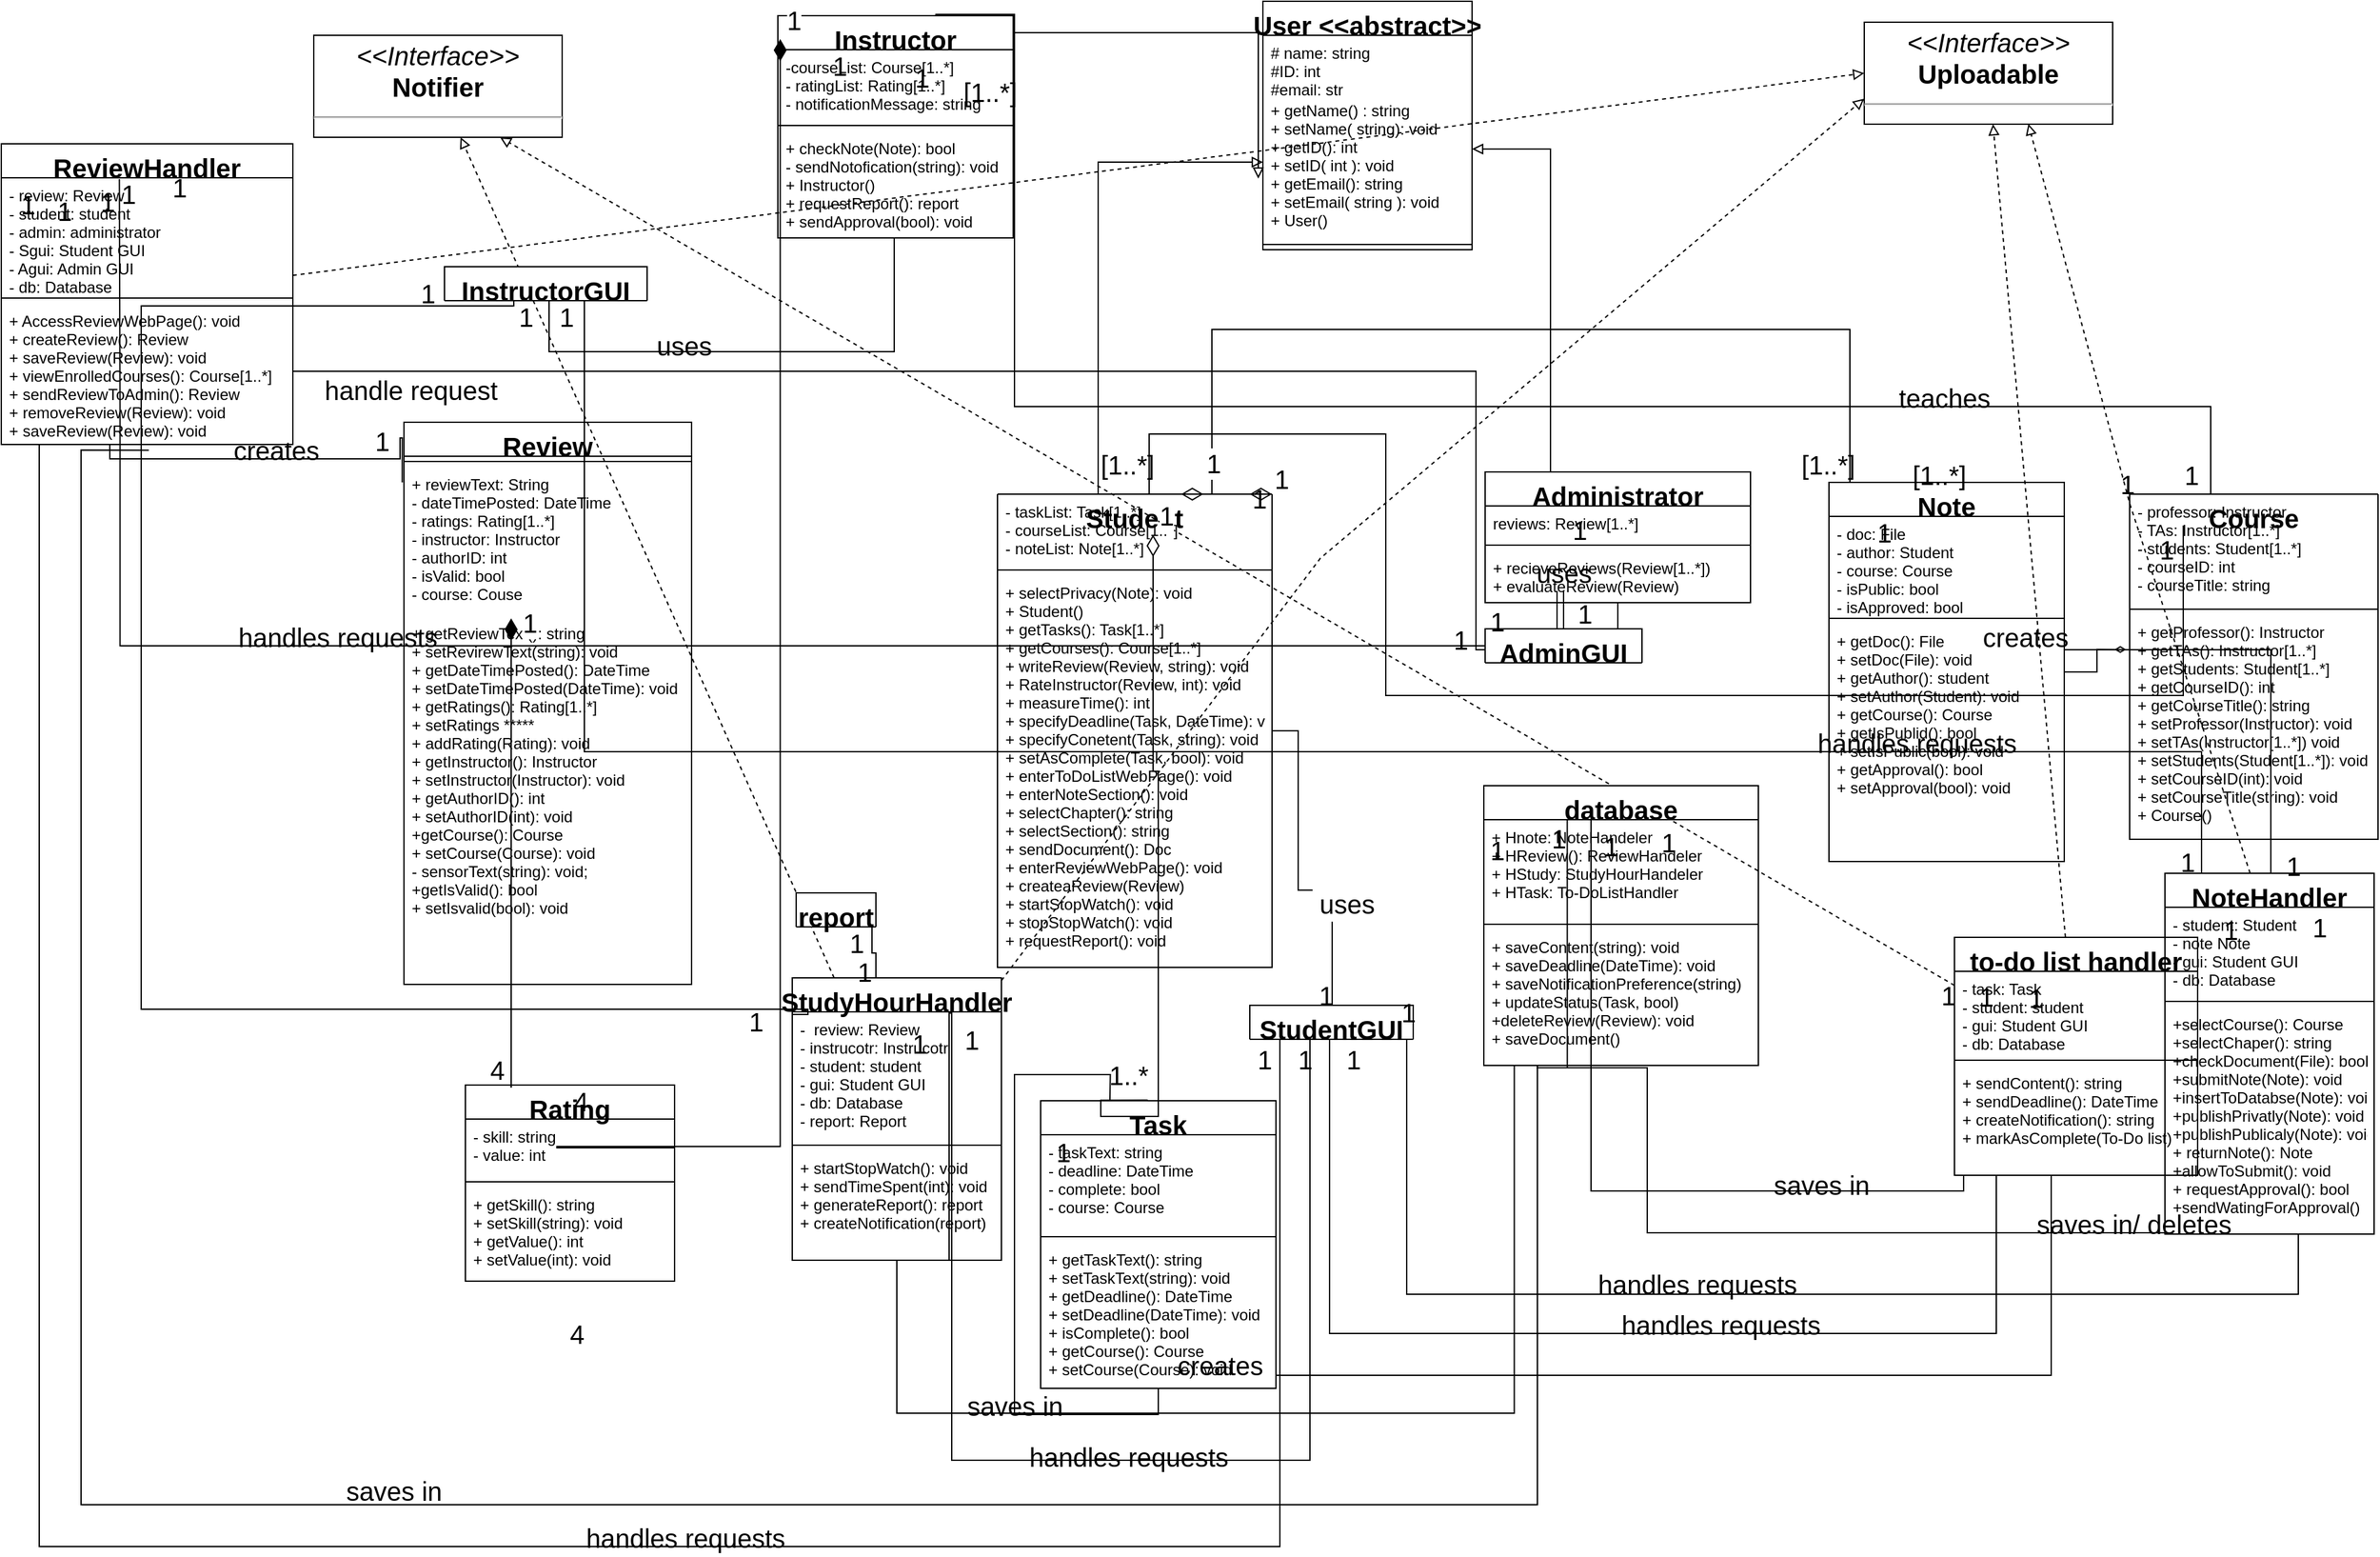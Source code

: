 <mxfile version="17.4.6" type="device"><diagram id="C_UaXW-KjNCJerCyCRqX" name="Page-1"><mxGraphModel dx="1393" dy="1000" grid="0" gridSize="10" guides="1" tooltips="1" connect="1" arrows="1" fold="1" page="0" pageScale="1" pageWidth="850" pageHeight="1100" math="0" shadow="0"><root><mxCell id="0"/><mxCell id="1" parent="0"/><mxCell id="B33PgAI4smQpGjDY9aCu-1" value="User &lt;&lt;abstract&gt;&gt;&#10;" style="swimlane;fontStyle=1;align=center;verticalAlign=top;childLayout=stackLayout;horizontal=1;startSize=26;horizontalStack=0;resizeParent=1;resizeParentMax=0;resizeLast=0;collapsible=1;marginBottom=0;fontSize=20;" parent="1" vertex="1"><mxGeometry x="310" y="-80" width="160" height="190" as="geometry"><mxRectangle x="310" y="-80" width="186" height="26" as="alternateBounds"/></mxGeometry></mxCell><mxCell id="B33PgAI4smQpGjDY9aCu-2" value="# name: string&#10;#ID: int&#10;#email: str" style="text;strokeColor=none;fillColor=none;align=left;verticalAlign=top;spacingLeft=4;spacingRight=4;overflow=hidden;rotatable=0;points=[[0,0.5],[1,0.5]];portConstraint=eastwest;" parent="B33PgAI4smQpGjDY9aCu-1" vertex="1"><mxGeometry y="26" width="160" height="44" as="geometry"/></mxCell><mxCell id="B33PgAI4smQpGjDY9aCu-4" value="+ getName() : string&#10;+ setName( string): void&#10;+ getID(): int&#10;+ setID( int ): void&#10;+ getEmail(): string&#10;+ setEmail( string ): void&#10;+ User()&#10;" style="text;strokeColor=none;fillColor=none;align=left;verticalAlign=top;spacingLeft=4;spacingRight=4;overflow=hidden;rotatable=0;points=[[0,0.5],[1,0.5]];portConstraint=eastwest;" parent="B33PgAI4smQpGjDY9aCu-1" vertex="1"><mxGeometry y="70" width="160" height="112" as="geometry"/></mxCell><mxCell id="B33PgAI4smQpGjDY9aCu-3" value="" style="line;strokeWidth=1;fillColor=none;align=left;verticalAlign=middle;spacingTop=-1;spacingLeft=3;spacingRight=3;rotatable=0;labelPosition=right;points=[];portConstraint=eastwest;" parent="B33PgAI4smQpGjDY9aCu-1" vertex="1"><mxGeometry y="182" width="160" height="8" as="geometry"/></mxCell><mxCell id="rfz12VeJ5bDESDvtReYs-23" style="edgeStyle=orthogonalEdgeStyle;rounded=0;orthogonalLoop=1;jettySize=auto;html=1;entryX=-0.022;entryY=0.586;entryDx=0;entryDy=0;entryPerimeter=0;endArrow=block;endFill=0;fontSize=20;" parent="1" source="B33PgAI4smQpGjDY9aCu-5" target="B33PgAI4smQpGjDY9aCu-4" edge="1"><mxGeometry relative="1" as="geometry"><Array as="points"><mxPoint x="306" y="-56"/></Array></mxGeometry></mxCell><mxCell id="B33PgAI4smQpGjDY9aCu-5" value="Instructor" style="swimlane;fontStyle=1;align=center;verticalAlign=top;childLayout=stackLayout;horizontal=1;startSize=26;horizontalStack=0;resizeParent=1;resizeParentMax=0;resizeLast=0;collapsible=1;marginBottom=0;fontSize=20;" parent="1" vertex="1"><mxGeometry x="-61" y="-69" width="180" height="170" as="geometry"><mxRectangle x="-61" y="-69" width="178" height="26" as="alternateBounds"/></mxGeometry></mxCell><mxCell id="B33PgAI4smQpGjDY9aCu-6" value="-courseList: Course[1..*]&#10;- ratingList: Rating[1..*]&#10;- notificationMessage: string&#10;" style="text;strokeColor=none;fillColor=none;align=left;verticalAlign=top;spacingLeft=4;spacingRight=4;overflow=hidden;rotatable=0;points=[[0,0.5],[1,0.5]];portConstraint=eastwest;" parent="B33PgAI4smQpGjDY9aCu-5" vertex="1"><mxGeometry y="26" width="180" height="54" as="geometry"/></mxCell><mxCell id="B33PgAI4smQpGjDY9aCu-7" value="" style="line;strokeWidth=1;fillColor=none;align=left;verticalAlign=middle;spacingTop=-1;spacingLeft=3;spacingRight=3;rotatable=0;labelPosition=right;points=[];portConstraint=eastwest;" parent="B33PgAI4smQpGjDY9aCu-5" vertex="1"><mxGeometry y="80" width="180" height="8" as="geometry"/></mxCell><mxCell id="B33PgAI4smQpGjDY9aCu-8" value="+ checkNote(Note): bool&#10;- sendNotofication(string): void&#10;+ Instructor()&#10;+ requestReport(): report&#10;+ sendApproval(bool): void&#10;" style="text;strokeColor=none;fillColor=none;align=left;verticalAlign=top;spacingLeft=4;spacingRight=4;overflow=hidden;rotatable=0;points=[[0,0.5],[1,0.5]];portConstraint=eastwest;" parent="B33PgAI4smQpGjDY9aCu-5" vertex="1"><mxGeometry y="88" width="180" height="82" as="geometry"/></mxCell><mxCell id="rfz12VeJ5bDESDvtReYs-21" style="edgeStyle=orthogonalEdgeStyle;rounded=0;orthogonalLoop=1;jettySize=auto;html=1;endArrow=block;endFill=0;fontSize=20;" parent="1" source="B33PgAI4smQpGjDY9aCu-10" target="B33PgAI4smQpGjDY9aCu-1" edge="1"><mxGeometry relative="1" as="geometry"><Array as="points"><mxPoint x="184" y="43"/><mxPoint x="350" y="43"/></Array></mxGeometry></mxCell><mxCell id="rfz12VeJ5bDESDvtReYs-25" style="edgeStyle=orthogonalEdgeStyle;rounded=0;orthogonalLoop=1;jettySize=auto;html=1;entryX=0.001;entryY=0.138;entryDx=0;entryDy=0;entryPerimeter=0;endArrow=none;endFill=0;startArrow=none;fontSize=20;" parent="1" source="k0Z-ty5pDr4NrGpknhAr-67" target="Yz0PDEWgzwzNaR-XILC_-113" edge="1"><mxGeometry relative="1" as="geometry"><Array as="points"><mxPoint x="363" y="692"/></Array></mxGeometry></mxCell><mxCell id="B33PgAI4smQpGjDY9aCu-10" value="Student" style="swimlane;fontStyle=1;align=center;verticalAlign=top;childLayout=stackLayout;horizontal=1;startSize=0;horizontalStack=0;resizeParent=1;resizeParentMax=0;resizeLast=0;collapsible=1;marginBottom=0;fontSize=20;" parent="1" vertex="1"><mxGeometry x="107" y="297" width="210" height="362" as="geometry"><mxRectangle x="107" y="297" width="154" height="26" as="alternateBounds"/></mxGeometry></mxCell><mxCell id="B33PgAI4smQpGjDY9aCu-11" value="- taskList: Task[1..*]&#10;- courseList: Course[1..*]&#10;- noteList: Note[1..*]&#10;" style="text;strokeColor=none;fillColor=none;align=left;verticalAlign=top;spacingLeft=4;spacingRight=4;overflow=hidden;rotatable=0;points=[[0,0.5],[1,0.5]];portConstraint=eastwest;" parent="B33PgAI4smQpGjDY9aCu-10" vertex="1"><mxGeometry width="210" height="54" as="geometry"/></mxCell><mxCell id="B33PgAI4smQpGjDY9aCu-12" value="" style="line;strokeWidth=1;fillColor=none;align=left;verticalAlign=middle;spacingTop=-1;spacingLeft=3;spacingRight=3;rotatable=0;labelPosition=right;points=[];portConstraint=eastwest;" parent="B33PgAI4smQpGjDY9aCu-10" vertex="1"><mxGeometry y="54" width="210" height="8" as="geometry"/></mxCell><mxCell id="B33PgAI4smQpGjDY9aCu-13" value="+ selectPrivacy(Note): void&#10;+ Student()&#10;+ getTasks(): Task[1..*]&#10;+ getCourses(): Course[1..*]&#10;+ writeReview(Review, string): void &#10;+ RateInstructor(Review, int): void&#10;+ measureTime(): int&#10;+ specifyDeadline(Task, DateTime): void &#10;+ specifyConetent(Task, string): void &#10;+ setAsComplete(Task, bool): void&#10;+ enterToDoListWebPage(): void&#10;+ enterNoteSection(): void&#10;+ selectChapter(): string&#10;+ selectSection(): string&#10;+ sendDocument(): Doc&#10;+ enterReviewWebPage(): void&#10;+ createaReview(Review)&#10;+ startStopWatch(): void&#10;+ stopStopWatch(): void&#10;+ requestReport(): void&#10;" style="text;strokeColor=none;fillColor=none;align=left;verticalAlign=top;spacingLeft=4;spacingRight=4;overflow=hidden;rotatable=0;points=[[0,0.5],[1,0.5]];portConstraint=eastwest;" parent="B33PgAI4smQpGjDY9aCu-10" vertex="1"><mxGeometry y="62" width="210" height="300" as="geometry"/></mxCell><mxCell id="rfz12VeJ5bDESDvtReYs-43" style="edgeStyle=orthogonalEdgeStyle;rounded=0;orthogonalLoop=1;jettySize=auto;html=1;entryX=0.669;entryY=-0.006;entryDx=0;entryDy=0;entryPerimeter=0;endArrow=none;endFill=0;fontSize=20;" parent="1" source="B33PgAI4smQpGjDY9aCu-14" target="B33PgAI4smQpGjDY9aCu-5" edge="1"><mxGeometry relative="1" as="geometry"><Array as="points"><mxPoint x="1035" y="230"/><mxPoint x="120" y="230"/></Array></mxGeometry></mxCell><mxCell id="B33PgAI4smQpGjDY9aCu-14" value="Course" style="swimlane;fontStyle=1;align=center;verticalAlign=top;childLayout=stackLayout;horizontal=1;startSize=0;horizontalStack=0;resizeParent=1;resizeParentMax=0;resizeLast=0;collapsible=1;marginBottom=0;fontSize=20;" parent="1" vertex="1"><mxGeometry x="973" y="297" width="190" height="264" as="geometry"><mxRectangle x="973" y="297" width="70" height="26" as="alternateBounds"/></mxGeometry></mxCell><mxCell id="B33PgAI4smQpGjDY9aCu-15" value="- professor: Instructor&#10;- TAs: Instructor[1..*]&#10;- students: Student[1..*]&#10;- courseID: int&#10;- courseTitle: string" style="text;strokeColor=none;fillColor=none;align=left;verticalAlign=top;spacingLeft=4;spacingRight=4;overflow=hidden;rotatable=0;points=[[0,0.5],[1,0.5]];portConstraint=eastwest;" parent="B33PgAI4smQpGjDY9aCu-14" vertex="1"><mxGeometry width="190" height="84" as="geometry"/></mxCell><mxCell id="B33PgAI4smQpGjDY9aCu-16" value="" style="line;strokeWidth=1;fillColor=none;align=left;verticalAlign=middle;spacingTop=-1;spacingLeft=3;spacingRight=3;rotatable=0;labelPosition=right;points=[];portConstraint=eastwest;" parent="B33PgAI4smQpGjDY9aCu-14" vertex="1"><mxGeometry y="84" width="190" height="8" as="geometry"/></mxCell><mxCell id="B33PgAI4smQpGjDY9aCu-17" value="+ getProfessor(): Instructor&#10;+ getTAs(): Instructor[1..*]&#10;+ getStudents: Student[1..*]&#10;+ getCourseID(): int&#10;+ getCourseTitle(): string&#10;+ setProfessor(Instructor): void&#10;+ setTAs(Instructor[1..*]) void&#10;+ setStudents(Student[1..*]): void&#10;+ setCourseID(int): void&#10;+ setCourseTitle(string): void&#10;+ Course()" style="text;strokeColor=none;fillColor=none;align=left;verticalAlign=top;spacingLeft=4;spacingRight=4;overflow=hidden;rotatable=0;points=[[0,0.5],[1,0.5]];portConstraint=eastwest;" parent="B33PgAI4smQpGjDY9aCu-14" vertex="1"><mxGeometry y="92" width="190" height="172" as="geometry"/></mxCell><mxCell id="B33PgAI4smQpGjDY9aCu-22" value="Review" style="swimlane;fontStyle=1;align=center;verticalAlign=top;childLayout=stackLayout;horizontal=1;startSize=26;horizontalStack=0;resizeParent=1;resizeParentMax=0;resizeLast=0;collapsible=1;marginBottom=0;fontSize=20;" parent="1" vertex="1"><mxGeometry x="-347" y="242" width="220" height="430" as="geometry"><mxRectangle x="-347" y="242" width="107" height="26" as="alternateBounds"/></mxGeometry></mxCell><mxCell id="B33PgAI4smQpGjDY9aCu-24" value="" style="line;strokeWidth=1;fillColor=none;align=left;verticalAlign=middle;spacingTop=-1;spacingLeft=3;spacingRight=3;rotatable=0;labelPosition=right;points=[];portConstraint=eastwest;" parent="B33PgAI4smQpGjDY9aCu-22" vertex="1"><mxGeometry y="26" width="220" height="8" as="geometry"/></mxCell><mxCell id="B33PgAI4smQpGjDY9aCu-23" value="+ reviewText: String&#10;- dateTimePosted: DateTime&#10;- ratings: Rating[1..*]&#10;- instructor: Instructor&#10;- authorID: int&#10;- isValid: bool&#10;- course: Couse" style="text;strokeColor=none;fillColor=none;align=left;verticalAlign=top;spacingLeft=4;spacingRight=4;overflow=hidden;rotatable=0;points=[[0,0.5],[1,0.5]];portConstraint=eastwest;" parent="B33PgAI4smQpGjDY9aCu-22" vertex="1"><mxGeometry y="34" width="220" height="114" as="geometry"/></mxCell><mxCell id="B33PgAI4smQpGjDY9aCu-25" value="+ getReviewText(): string&#10;+ setRevirewText(string): void&#10;+ getDateTimePosted(): DateTime&#10;+ setDateTimePosted(DateTime): void&#10;+ getRatings(): Rating[1..*]&#10;+ setRatings *****&#10;+ addRating(Rating): void&#10;+ getInstructor(): Instructor&#10;+ setInstructor(Instructor): void&#10;+ getAuthorID(): int&#10;+ setAuthorID(int): void&#10;+getCourse(): Course&#10;+ setCourse(Course): void&#10;- sensorText(string): void;&#10;+getIsValid(): bool&#10;+ setIsvalid(bool): void" style="text;strokeColor=none;fillColor=none;align=left;verticalAlign=top;spacingLeft=4;spacingRight=4;overflow=hidden;rotatable=0;points=[[0,0.5],[1,0.5]];portConstraint=eastwest;" parent="B33PgAI4smQpGjDY9aCu-22" vertex="1"><mxGeometry y="148" width="220" height="282" as="geometry"/></mxCell><mxCell id="B33PgAI4smQpGjDY9aCu-26" value="Rating" style="swimlane;fontStyle=1;align=center;verticalAlign=top;childLayout=stackLayout;horizontal=1;startSize=26;horizontalStack=0;resizeParent=1;resizeParentMax=0;resizeLast=0;collapsible=1;marginBottom=0;fontSize=20;" parent="1" vertex="1"><mxGeometry x="-300" y="749" width="160" height="150" as="geometry"><mxRectangle x="-300" y="748" width="70" height="26" as="alternateBounds"/></mxGeometry></mxCell><mxCell id="B33PgAI4smQpGjDY9aCu-27" value="- skill: string&#10;- value: int" style="text;strokeColor=none;fillColor=none;align=left;verticalAlign=top;spacingLeft=4;spacingRight=4;overflow=hidden;rotatable=0;points=[[0,0.5],[1,0.5]];portConstraint=eastwest;" parent="B33PgAI4smQpGjDY9aCu-26" vertex="1"><mxGeometry y="26" width="160" height="44" as="geometry"/></mxCell><mxCell id="B33PgAI4smQpGjDY9aCu-28" value="" style="line;strokeWidth=1;fillColor=none;align=left;verticalAlign=middle;spacingTop=-1;spacingLeft=3;spacingRight=3;rotatable=0;labelPosition=right;points=[];portConstraint=eastwest;" parent="B33PgAI4smQpGjDY9aCu-26" vertex="1"><mxGeometry y="70" width="160" height="8" as="geometry"/></mxCell><mxCell id="B33PgAI4smQpGjDY9aCu-29" value="+ getSkill(): string&#10;+ setSkill(string): void&#10;+ getValue(): int&#10;+ setValue(int): void" style="text;strokeColor=none;fillColor=none;align=left;verticalAlign=top;spacingLeft=4;spacingRight=4;overflow=hidden;rotatable=0;points=[[0,0.5],[1,0.5]];portConstraint=eastwest;" parent="B33PgAI4smQpGjDY9aCu-26" vertex="1"><mxGeometry y="78" width="160" height="72" as="geometry"/></mxCell><mxCell id="k0Z-ty5pDr4NrGpknhAr-5" style="edgeStyle=orthogonalEdgeStyle;rounded=0;orthogonalLoop=1;jettySize=auto;html=1;exitX=0.5;exitY=1;exitDx=0;exitDy=0;fontSize=20;" parent="1" source="B33PgAI4smQpGjDY9aCu-30" edge="1"><mxGeometry relative="1" as="geometry"><mxPoint x="192.8" y="774.4" as="targetPoint"/></mxGeometry></mxCell><mxCell id="B33PgAI4smQpGjDY9aCu-30" value="Task" style="swimlane;fontStyle=1;align=center;verticalAlign=top;childLayout=stackLayout;horizontal=1;startSize=26;horizontalStack=0;resizeParent=1;resizeParentMax=0;resizeLast=0;collapsible=1;marginBottom=0;fontSize=20;" parent="1" vertex="1"><mxGeometry x="140" y="761" width="180" height="220" as="geometry"><mxRectangle x="140" y="760" width="60" height="26" as="alternateBounds"/></mxGeometry></mxCell><mxCell id="B33PgAI4smQpGjDY9aCu-31" value="- taskText: string&#10;- deadline: DateTime&#10;- complete: bool&#10;- course: Course" style="text;strokeColor=none;fillColor=none;align=left;verticalAlign=top;spacingLeft=4;spacingRight=4;overflow=hidden;rotatable=0;points=[[0,0.5],[1,0.5]];portConstraint=eastwest;" parent="B33PgAI4smQpGjDY9aCu-30" vertex="1"><mxGeometry y="26" width="180" height="74" as="geometry"/></mxCell><mxCell id="B33PgAI4smQpGjDY9aCu-32" value="" style="line;strokeWidth=1;fillColor=none;align=left;verticalAlign=middle;spacingTop=-1;spacingLeft=3;spacingRight=3;rotatable=0;labelPosition=right;points=[];portConstraint=eastwest;" parent="B33PgAI4smQpGjDY9aCu-30" vertex="1"><mxGeometry y="100" width="180" height="8" as="geometry"/></mxCell><mxCell id="B33PgAI4smQpGjDY9aCu-33" value="+ getTaskText(): string&#10;+ setTaskText(string): void&#10;+ getDeadline(): DateTime&#10;+ setDeadline(DateTime): void&#10;+ isComplete(): bool&#10;+ getCourse(): Course&#10;+ setCourse(Course): void&#10;" style="text;strokeColor=none;fillColor=none;align=left;verticalAlign=top;spacingLeft=4;spacingRight=4;overflow=hidden;rotatable=0;points=[[0,0.5],[1,0.5]];portConstraint=eastwest;" parent="B33PgAI4smQpGjDY9aCu-30" vertex="1"><mxGeometry y="108" width="180" height="112" as="geometry"/></mxCell><mxCell id="rfz12VeJ5bDESDvtReYs-32" style="edgeStyle=orthogonalEdgeStyle;rounded=0;orthogonalLoop=1;jettySize=auto;html=1;entryX=-0.014;entryY=0.156;entryDx=0;entryDy=0;entryPerimeter=0;endArrow=diamondThin;endFill=0;startArrow=none;startFill=0;fontSize=20;" parent="1" source="B33PgAI4smQpGjDY9aCu-34" target="B33PgAI4smQpGjDY9aCu-17" edge="1"><mxGeometry relative="1" as="geometry"/></mxCell><mxCell id="B33PgAI4smQpGjDY9aCu-34" value="Note" style="swimlane;fontStyle=1;align=center;verticalAlign=top;childLayout=stackLayout;horizontal=1;startSize=26;horizontalStack=0;resizeParent=1;resizeParentMax=0;resizeLast=0;collapsible=1;marginBottom=0;fontSize=20;" parent="1" vertex="1"><mxGeometry x="743" y="288" width="180" height="290" as="geometry"><mxRectangle x="743" y="288" width="60" height="26" as="alternateBounds"/></mxGeometry></mxCell><mxCell id="B33PgAI4smQpGjDY9aCu-35" value="- doc: File&#10;- author: Student&#10;- course: Course&#10;- isPublic: bool&#10;- isApproved: bool" style="text;strokeColor=none;fillColor=none;align=left;verticalAlign=top;spacingLeft=4;spacingRight=4;overflow=hidden;rotatable=0;points=[[0,0.5],[1,0.5]];portConstraint=eastwest;" parent="B33PgAI4smQpGjDY9aCu-34" vertex="1"><mxGeometry y="26" width="180" height="74" as="geometry"/></mxCell><mxCell id="B33PgAI4smQpGjDY9aCu-36" value="" style="line;strokeWidth=1;fillColor=none;align=left;verticalAlign=middle;spacingTop=-1;spacingLeft=3;spacingRight=3;rotatable=0;labelPosition=right;points=[];portConstraint=eastwest;" parent="B33PgAI4smQpGjDY9aCu-34" vertex="1"><mxGeometry y="100" width="180" height="8" as="geometry"/></mxCell><mxCell id="B33PgAI4smQpGjDY9aCu-37" value="+ getDoc(): File&#10;+ setDoc(File): void&#10;+ getAuthor(): student&#10;+ setAuthor(Student): void&#10;+ getCourse(): Course&#10;+ getIsPublid(): bool&#10;+ setIsPublic(bool): void&#10;+ getApproval(): bool&#10;+ setApproval(bool): void&#10;&#10;" style="text;strokeColor=none;fillColor=none;align=left;verticalAlign=top;spacingLeft=4;spacingRight=4;overflow=hidden;rotatable=0;points=[[0,0.5],[1,0.5]];portConstraint=eastwest;" parent="B33PgAI4smQpGjDY9aCu-34" vertex="1"><mxGeometry y="108" width="180" height="182" as="geometry"/></mxCell><mxCell id="rfz12VeJ5bDESDvtReYs-33" style="edgeStyle=orthogonalEdgeStyle;rounded=0;orthogonalLoop=1;jettySize=auto;html=1;endArrow=none;endFill=0;fontSize=20;" parent="1" source="Yz0PDEWgzwzNaR-XILC_-101" target="B33PgAI4smQpGjDY9aCu-33" edge="1"><mxGeometry relative="1" as="geometry"><Array as="points"><mxPoint x="913" y="971"/><mxPoint x="170" y="971"/></Array></mxGeometry></mxCell><mxCell id="rfz12VeJ5bDESDvtReYs-35" style="edgeStyle=orthogonalEdgeStyle;rounded=0;orthogonalLoop=1;jettySize=auto;html=1;endArrow=none;endFill=0;fontSize=20;" parent="1" source="Yz0PDEWgzwzNaR-XILC_-101" target="Yz0PDEWgzwzNaR-XILC_-114" edge="1"><mxGeometry relative="1" as="geometry"><Array as="points"><mxPoint x="871" y="939"/><mxPoint x="361" y="939"/></Array></mxGeometry></mxCell><mxCell id="rfz12VeJ5bDESDvtReYs-36" style="edgeStyle=orthogonalEdgeStyle;rounded=0;orthogonalLoop=1;jettySize=auto;html=1;entryX=0.304;entryY=1.017;entryDx=0;entryDy=0;entryPerimeter=0;endArrow=none;endFill=0;fontSize=20;" parent="1" source="Yz0PDEWgzwzNaR-XILC_-101" target="Yz0PDEWgzwzNaR-XILC_-108" edge="1"><mxGeometry relative="1" as="geometry"><Array as="points"><mxPoint x="846" y="830"/><mxPoint x="561" y="830"/><mxPoint x="561" y="546"/></Array></mxGeometry></mxCell><mxCell id="RPVDN8x6IcRm4oaOmJa4-3" style="edgeStyle=none;rounded=0;orthogonalLoop=1;jettySize=auto;html=1;dashed=1;endArrow=block;endFill=0;fontSize=20;" parent="1" source="Yz0PDEWgzwzNaR-XILC_-101" target="RPVDN8x6IcRm4oaOmJa4-1" edge="1"><mxGeometry relative="1" as="geometry"/></mxCell><mxCell id="RPVDN8x6IcRm4oaOmJa4-8" style="edgeStyle=none;rounded=0;orthogonalLoop=1;jettySize=auto;html=1;entryX=0.75;entryY=1;entryDx=0;entryDy=0;dashed=1;endArrow=block;endFill=0;fontSize=20;" parent="1" source="Yz0PDEWgzwzNaR-XILC_-101" target="RPVDN8x6IcRm4oaOmJa4-6" edge="1"><mxGeometry relative="1" as="geometry"/></mxCell><mxCell id="Yz0PDEWgzwzNaR-XILC_-101" value="to-do list handler" style="swimlane;fontStyle=1;align=center;verticalAlign=top;childLayout=stackLayout;horizontal=1;startSize=26;horizontalStack=0;resizeParent=1;resizeParentMax=0;resizeLast=0;collapsible=1;marginBottom=0;fontSize=20;" parent="1" vertex="1"><mxGeometry x="839" y="636" width="186" height="182" as="geometry"><mxRectangle x="839" y="636" width="172" height="26" as="alternateBounds"/></mxGeometry></mxCell><mxCell id="Yz0PDEWgzwzNaR-XILC_-102" value="- task: Task&#10;- student: student&#10;- gui: Student GUI&#10;- db: Database" style="text;strokeColor=none;fillColor=none;align=left;verticalAlign=top;spacingLeft=4;spacingRight=4;overflow=hidden;rotatable=0;points=[[0,0.5],[1,0.5]];portConstraint=eastwest;" parent="Yz0PDEWgzwzNaR-XILC_-101" vertex="1"><mxGeometry y="26" width="186" height="64" as="geometry"/></mxCell><mxCell id="Yz0PDEWgzwzNaR-XILC_-103" value="" style="line;strokeWidth=1;fillColor=none;align=left;verticalAlign=middle;spacingTop=-1;spacingLeft=3;spacingRight=3;rotatable=0;labelPosition=right;points=[];portConstraint=eastwest;" parent="Yz0PDEWgzwzNaR-XILC_-101" vertex="1"><mxGeometry y="90" width="186" height="8" as="geometry"/></mxCell><mxCell id="Yz0PDEWgzwzNaR-XILC_-104" value="+ sendContent(): string&#10;+ sendDeadline(): DateTime&#10;+ createNotification(): string&#10;+ markAsComplete(To-Do list)" style="text;strokeColor=none;fillColor=none;align=left;verticalAlign=top;spacingLeft=4;spacingRight=4;overflow=hidden;rotatable=0;points=[[0,0.5],[1,0.5]];portConstraint=eastwest;" parent="Yz0PDEWgzwzNaR-XILC_-101" vertex="1"><mxGeometry y="98" width="186" height="84" as="geometry"/></mxCell><mxCell id="rfz12VeJ5bDESDvtReYs-29" style="edgeStyle=orthogonalEdgeStyle;rounded=0;orthogonalLoop=1;jettySize=auto;html=1;entryX=0.506;entryY=1.04;entryDx=0;entryDy=0;entryPerimeter=0;endArrow=none;endFill=0;fontSize=20;" parent="1" source="Yz0PDEWgzwzNaR-XILC_-105" target="Yz0PDEWgzwzNaR-XILC_-201" edge="1"><mxGeometry relative="1" as="geometry"><Array as="points"><mxPoint x="520" y="1070"/><mxPoint x="-594" y="1070"/></Array></mxGeometry></mxCell><mxCell id="Yz0PDEWgzwzNaR-XILC_-105" value="database" style="swimlane;fontStyle=1;align=center;verticalAlign=top;childLayout=stackLayout;horizontal=1;startSize=26;horizontalStack=0;resizeParent=1;resizeParentMax=0;resizeLast=0;collapsible=1;marginBottom=0;fontSize=20;" parent="1" vertex="1"><mxGeometry x="479" y="520" width="210" height="214" as="geometry"><mxRectangle x="479" y="520" width="179" height="26" as="alternateBounds"/></mxGeometry></mxCell><mxCell id="Yz0PDEWgzwzNaR-XILC_-106" value="+ Hnote: NoteHandeler&#10;+ HReview(): ReviewHandeler&#10;+ HStudy: StudyHourHandeler&#10;+ HTask: To-DoListHandler" style="text;strokeColor=none;fillColor=none;align=left;verticalAlign=top;spacingLeft=4;spacingRight=4;overflow=hidden;rotatable=0;points=[[0,0.5],[1,0.5]];portConstraint=eastwest;" parent="Yz0PDEWgzwzNaR-XILC_-105" vertex="1"><mxGeometry y="26" width="210" height="76" as="geometry"/></mxCell><mxCell id="Yz0PDEWgzwzNaR-XILC_-107" value="" style="line;strokeWidth=1;fillColor=none;align=left;verticalAlign=middle;spacingTop=-1;spacingLeft=3;spacingRight=3;rotatable=0;labelPosition=right;points=[];portConstraint=eastwest;" parent="Yz0PDEWgzwzNaR-XILC_-105" vertex="1"><mxGeometry y="102" width="210" height="8" as="geometry"/></mxCell><mxCell id="Yz0PDEWgzwzNaR-XILC_-108" value="+ saveContent(string): void&#10;+ saveDeadline(DateTime): void&#10;+ saveNotificationPreference(string)&#10;+ updateStatus(Task, bool)&#10;+deleteReview(Review): void&#10;+ saveDocument()" style="text;strokeColor=none;fillColor=none;align=left;verticalAlign=top;spacingLeft=4;spacingRight=4;overflow=hidden;rotatable=0;points=[[0,0.5],[1,0.5]];portConstraint=eastwest;" parent="Yz0PDEWgzwzNaR-XILC_-105" vertex="1"><mxGeometry y="110" width="210" height="104" as="geometry"/></mxCell><mxCell id="k0Z-ty5pDr4NrGpknhAr-81" style="edgeStyle=orthogonalEdgeStyle;rounded=0;orthogonalLoop=1;jettySize=auto;html=1;entryX=0.75;entryY=1;entryDx=0;entryDy=0;startArrow=none;startFill=0;endArrow=none;endFill=0;fontSize=20;" parent="1" source="Yz0PDEWgzwzNaR-XILC_-112" target="rfz12VeJ5bDESDvtReYs-2" edge="1"><mxGeometry relative="1" as="geometry"><Array as="points"><mxPoint x="346" y="1036"/><mxPoint x="72" y="1036"/><mxPoint x="72" y="694"/></Array></mxGeometry></mxCell><mxCell id="Yz0PDEWgzwzNaR-XILC_-112" value="StudentGUI" style="swimlane;fontStyle=1;align=center;verticalAlign=top;childLayout=stackLayout;horizontal=1;startSize=26;horizontalStack=0;resizeParent=1;resizeParentMax=0;resizeLast=0;collapsible=1;marginBottom=0;fontSize=20;" parent="1" vertex="1" collapsed="1"><mxGeometry x="300" y="688" width="125" height="26" as="geometry"><mxRectangle x="300" y="688" width="160" height="60" as="alternateBounds"/></mxGeometry></mxCell><mxCell id="Yz0PDEWgzwzNaR-XILC_-113" value="- Student: student" style="text;strokeColor=none;fillColor=none;align=left;verticalAlign=top;spacingLeft=4;spacingRight=4;overflow=hidden;rotatable=0;points=[[0,0.5],[1,0.5]];portConstraint=eastwest;" parent="Yz0PDEWgzwzNaR-XILC_-112" vertex="1"><mxGeometry y="26" width="160" height="26" as="geometry"/></mxCell><mxCell id="Yz0PDEWgzwzNaR-XILC_-114" value="" style="line;strokeWidth=1;fillColor=none;align=left;verticalAlign=middle;spacingTop=-1;spacingLeft=3;spacingRight=3;rotatable=0;labelPosition=right;points=[];portConstraint=eastwest;" parent="Yz0PDEWgzwzNaR-XILC_-112" vertex="1"><mxGeometry y="52" width="160" height="8" as="geometry"/></mxCell><mxCell id="rfz12VeJ5bDESDvtReYs-39" style="edgeStyle=orthogonalEdgeStyle;rounded=0;orthogonalLoop=1;jettySize=auto;html=1;endArrow=none;endFill=0;fontSize=20;" parent="1" source="Yz0PDEWgzwzNaR-XILC_-116" target="B33PgAI4smQpGjDY9aCu-37" edge="1"><mxGeometry relative="1" as="geometry"><Array as="points"><mxPoint x="1081" y="416"/><mxPoint x="798" y="416"/></Array></mxGeometry></mxCell><mxCell id="rfz12VeJ5bDESDvtReYs-40" style="edgeStyle=orthogonalEdgeStyle;rounded=0;orthogonalLoop=1;jettySize=auto;html=1;entryX=0.75;entryY=1;entryDx=0;entryDy=0;endArrow=none;endFill=0;fontSize=20;" parent="1" source="Yz0PDEWgzwzNaR-XILC_-116" target="Yz0PDEWgzwzNaR-XILC_-112" edge="1"><mxGeometry relative="1" as="geometry"><Array as="points"><mxPoint x="1102" y="909"/><mxPoint x="420" y="909"/><mxPoint x="420" y="714"/></Array></mxGeometry></mxCell><mxCell id="rfz12VeJ5bDESDvtReYs-41" style="edgeStyle=orthogonalEdgeStyle;rounded=0;orthogonalLoop=1;jettySize=auto;html=1;entryX=0.192;entryY=1.017;entryDx=0;entryDy=0;entryPerimeter=0;endArrow=none;endFill=0;fontSize=20;" parent="1" source="Yz0PDEWgzwzNaR-XILC_-116" target="Yz0PDEWgzwzNaR-XILC_-108" edge="1"><mxGeometry relative="1" as="geometry"><Array as="points"><mxPoint x="1063" y="862"/><mxPoint x="604" y="862"/><mxPoint x="604" y="546"/></Array></mxGeometry></mxCell><mxCell id="RPVDN8x6IcRm4oaOmJa4-2" style="rounded=0;orthogonalLoop=1;jettySize=auto;html=1;entryX=0.666;entryY=0.997;entryDx=0;entryDy=0;entryPerimeter=0;dashed=1;endArrow=block;endFill=0;fontSize=20;" parent="1" edge="1"><mxGeometry relative="1" as="geometry"><mxPoint x="1065.153" y="587" as="sourcePoint"/><mxPoint x="895.54" y="13.766" as="targetPoint"/><Array as="points"><mxPoint x="973" y="304"/></Array></mxGeometry></mxCell><mxCell id="k0Z-ty5pDr4NrGpknhAr-90" style="edgeStyle=orthogonalEdgeStyle;rounded=0;orthogonalLoop=1;jettySize=auto;html=1;startArrow=none;startFill=0;endArrow=none;endFill=0;fontSize=20;entryX=0.25;entryY=1;entryDx=0;entryDy=0;" parent="1" source="Yz0PDEWgzwzNaR-XILC_-116" target="AysAfAgoepgqKKOQewoR-2" edge="1"><mxGeometry relative="1" as="geometry"><mxPoint x="-252" y="281" as="targetPoint"/><Array as="points"><mxPoint x="1028" y="494"/><mxPoint x="-209" y="494"/><mxPoint x="-209" y="149"/></Array></mxGeometry></mxCell><mxCell id="Yz0PDEWgzwzNaR-XILC_-116" value="NoteHandler" style="swimlane;fontStyle=1;align=center;verticalAlign=top;childLayout=stackLayout;horizontal=1;startSize=26;horizontalStack=0;resizeParent=1;resizeParentMax=0;resizeLast=0;collapsible=1;marginBottom=0;fontSize=20;" parent="1" vertex="1"><mxGeometry x="1000" y="587" width="160" height="276" as="geometry"><mxRectangle x="1000" y="587" width="140" height="26" as="alternateBounds"/></mxGeometry></mxCell><mxCell id="Yz0PDEWgzwzNaR-XILC_-117" value="- student: Student&#10;- note Note&#10;- gui: Student GUI&#10;- db: Database" style="text;strokeColor=none;fillColor=none;align=left;verticalAlign=top;spacingLeft=4;spacingRight=4;overflow=hidden;rotatable=0;points=[[0,0.5],[1,0.5]];portConstraint=eastwest;" parent="Yz0PDEWgzwzNaR-XILC_-116" vertex="1"><mxGeometry y="26" width="160" height="68" as="geometry"/></mxCell><mxCell id="Yz0PDEWgzwzNaR-XILC_-118" value="" style="line;strokeWidth=1;fillColor=none;align=left;verticalAlign=middle;spacingTop=-1;spacingLeft=3;spacingRight=3;rotatable=0;labelPosition=right;points=[];portConstraint=eastwest;" parent="Yz0PDEWgzwzNaR-XILC_-116" vertex="1"><mxGeometry y="94" width="160" height="8" as="geometry"/></mxCell><mxCell id="Yz0PDEWgzwzNaR-XILC_-119" value="+selectCourse(): Course&#10;+selectChaper(): string&#10;+checkDocument(File): bool &#10;+submitNote(Note): void &#10;+insertToDatabse(Note): void&#10;+publishPrivatly(Note): void&#10;+publishPublicaly(Note): void&#10;+ returnNote(): Note&#10;+allowToSubmit(): void&#10;+ requestApproval(): bool&#10;+sendWatingForApproval()" style="text;strokeColor=none;fillColor=none;align=left;verticalAlign=top;spacingLeft=4;spacingRight=4;overflow=hidden;rotatable=0;points=[[0,0.5],[1,0.5]];portConstraint=eastwest;" parent="Yz0PDEWgzwzNaR-XILC_-116" vertex="1"><mxGeometry y="102" width="160" height="174" as="geometry"/></mxCell><mxCell id="rfz12VeJ5bDESDvtReYs-24" style="edgeStyle=orthogonalEdgeStyle;rounded=0;orthogonalLoop=1;jettySize=auto;html=1;entryX=-0.006;entryY=0.105;entryDx=0;entryDy=0;entryPerimeter=0;endArrow=none;endFill=0;fontSize=20;" parent="1" source="Yz0PDEWgzwzNaR-XILC_-198" target="B33PgAI4smQpGjDY9aCu-23" edge="1"><mxGeometry relative="1" as="geometry"><Array as="points"><mxPoint x="-572" y="270"/><mxPoint x="-350" y="270"/><mxPoint x="-350" y="254"/></Array></mxGeometry></mxCell><mxCell id="rfz12VeJ5bDESDvtReYs-51" style="edgeStyle=orthogonalEdgeStyle;rounded=0;orthogonalLoop=1;jettySize=auto;html=1;entryX=0.25;entryY=1;entryDx=0;entryDy=0;endArrow=none;endFill=0;fontSize=20;" parent="1" source="Yz0PDEWgzwzNaR-XILC_-198" target="Yz0PDEWgzwzNaR-XILC_-112" edge="1"><mxGeometry relative="1" as="geometry"><Array as="points"><mxPoint x="-626" y="1102"/><mxPoint x="323" y="1102"/></Array></mxGeometry></mxCell><mxCell id="rfz12VeJ5bDESDvtReYs-52" style="edgeStyle=orthogonalEdgeStyle;rounded=0;orthogonalLoop=1;jettySize=auto;html=1;entryX=0;entryY=0.5;entryDx=0;entryDy=0;endArrow=none;endFill=0;fontSize=20;" parent="1" source="Yz0PDEWgzwzNaR-XILC_-198" target="Yz0PDEWgzwzNaR-XILC_-195" edge="1"><mxGeometry relative="1" as="geometry"><Array as="points"><mxPoint x="-460" y="42"/><mxPoint x="-460" y="203"/><mxPoint x="473" y="203"/><mxPoint x="473" y="416"/><mxPoint x="480" y="416"/></Array></mxGeometry></mxCell><mxCell id="RPVDN8x6IcRm4oaOmJa4-5" style="edgeStyle=none;rounded=0;orthogonalLoop=1;jettySize=auto;html=1;entryX=0;entryY=0.5;entryDx=0;entryDy=0;dashed=1;endArrow=block;endFill=0;fontSize=20;" parent="1" source="Yz0PDEWgzwzNaR-XILC_-198" target="RPVDN8x6IcRm4oaOmJa4-1" edge="1"><mxGeometry relative="1" as="geometry"/></mxCell><mxCell id="Yz0PDEWgzwzNaR-XILC_-198" value="ReviewHandler" style="swimlane;fontStyle=1;align=center;verticalAlign=top;childLayout=stackLayout;horizontal=1;startSize=26;horizontalStack=0;resizeParent=1;resizeParentMax=0;resizeLast=0;collapsible=1;marginBottom=0;fontSize=20;" parent="1" vertex="1"><mxGeometry x="-655" y="29" width="223" height="230" as="geometry"><mxRectangle x="-655" y="29" width="160" height="26" as="alternateBounds"/></mxGeometry></mxCell><mxCell id="Yz0PDEWgzwzNaR-XILC_-199" value="- review: Review&#10;- student: student&#10;- admin: administrator&#10;- Sgui: Student GUI&#10;- Agui: Admin GUI&#10;- db: Database" style="text;strokeColor=none;fillColor=none;align=left;verticalAlign=top;spacingLeft=4;spacingRight=4;overflow=hidden;rotatable=0;points=[[0,0.5],[1,0.5]];portConstraint=eastwest;" parent="Yz0PDEWgzwzNaR-XILC_-198" vertex="1"><mxGeometry y="26" width="223" height="88" as="geometry"/></mxCell><mxCell id="Yz0PDEWgzwzNaR-XILC_-200" value="" style="line;strokeWidth=1;fillColor=none;align=left;verticalAlign=middle;spacingTop=-1;spacingLeft=3;spacingRight=3;rotatable=0;labelPosition=right;points=[];portConstraint=eastwest;" parent="Yz0PDEWgzwzNaR-XILC_-198" vertex="1"><mxGeometry y="114" width="223" height="8" as="geometry"/></mxCell><mxCell id="Yz0PDEWgzwzNaR-XILC_-201" value="+ AccessReviewWebPage(): void&#10;+ createReview(): Review&#10;+ saveReview(Review): void &#10;+ viewEnrolledCourses(): Course[1..*]&#10;+ sendReviewToAdmin(): Review&#10;+ removeReview(Review): void&#10;+ saveReview(Review): void" style="text;strokeColor=none;fillColor=none;align=left;verticalAlign=top;spacingLeft=4;spacingRight=4;overflow=hidden;rotatable=0;points=[[0,0.5],[1,0.5]];portConstraint=eastwest;" parent="Yz0PDEWgzwzNaR-XILC_-198" vertex="1"><mxGeometry y="122" width="223" height="108" as="geometry"/></mxCell><mxCell id="rfz12VeJ5bDESDvtReYs-22" style="edgeStyle=orthogonalEdgeStyle;rounded=0;orthogonalLoop=1;jettySize=auto;html=1;endArrow=block;endFill=0;fontSize=20;" parent="1" source="Yz0PDEWgzwzNaR-XILC_-203" target="B33PgAI4smQpGjDY9aCu-4" edge="1"><mxGeometry relative="1" as="geometry"><Array as="points"><mxPoint x="530" y="33"/><mxPoint x="410" y="33"/></Array></mxGeometry></mxCell><mxCell id="rfz12VeJ5bDESDvtReYs-26" style="edgeStyle=orthogonalEdgeStyle;rounded=0;orthogonalLoop=1;jettySize=auto;html=1;endArrow=none;endFill=0;startArrow=none;fontSize=20;" parent="1" source="k0Z-ty5pDr4NrGpknhAr-65" edge="1"><mxGeometry relative="1" as="geometry"><Array as="points"><mxPoint x="535" y="425"/><mxPoint x="546" y="425"/></Array><mxPoint x="546" y="404" as="targetPoint"/></mxGeometry></mxCell><mxCell id="Yz0PDEWgzwzNaR-XILC_-203" value="Administrator" style="swimlane;fontStyle=1;align=center;verticalAlign=top;childLayout=stackLayout;horizontal=1;startSize=26;horizontalStack=0;resizeParent=1;resizeParentMax=0;resizeLast=0;collapsible=1;marginBottom=0;fontSize=20;" parent="1" vertex="1"><mxGeometry x="480" y="280" width="203" height="100" as="geometry"><mxRectangle x="480" y="280" width="110" height="26" as="alternateBounds"/></mxGeometry></mxCell><mxCell id="Yz0PDEWgzwzNaR-XILC_-204" value="reviews: Review[1..*]" style="text;strokeColor=none;fillColor=none;align=left;verticalAlign=top;spacingLeft=4;spacingRight=4;overflow=hidden;rotatable=0;points=[[0,0.5],[1,0.5]];portConstraint=eastwest;" parent="Yz0PDEWgzwzNaR-XILC_-203" vertex="1"><mxGeometry y="26" width="203" height="26" as="geometry"/></mxCell><mxCell id="Yz0PDEWgzwzNaR-XILC_-205" value="" style="line;strokeWidth=1;fillColor=none;align=left;verticalAlign=middle;spacingTop=-1;spacingLeft=3;spacingRight=3;rotatable=0;labelPosition=right;points=[];portConstraint=eastwest;" parent="Yz0PDEWgzwzNaR-XILC_-203" vertex="1"><mxGeometry y="52" width="203" height="8" as="geometry"/></mxCell><mxCell id="Yz0PDEWgzwzNaR-XILC_-206" value="+ recieveReviews(Review[1..*])&#10;+ evaluateReview(Review)" style="text;strokeColor=none;fillColor=none;align=left;verticalAlign=top;spacingLeft=4;spacingRight=4;overflow=hidden;rotatable=0;points=[[0,0.5],[1,0.5]];portConstraint=eastwest;" parent="Yz0PDEWgzwzNaR-XILC_-203" vertex="1"><mxGeometry y="60" width="203" height="40" as="geometry"/></mxCell><mxCell id="rfz12VeJ5bDESDvtReYs-31" style="edgeStyle=orthogonalEdgeStyle;rounded=0;orthogonalLoop=1;jettySize=auto;html=1;entryX=1;entryY=0.5;entryDx=0;entryDy=0;endArrow=none;endFill=0;fontSize=20;" parent="1" source="rfz12VeJ5bDESDvtReYs-2" target="rfz12VeJ5bDESDvtReYs-9" edge="1"><mxGeometry relative="1" as="geometry"><Array as="points"><mxPoint x="14" y="648"/><mxPoint x="11" y="648"/><mxPoint x="11" y="615"/></Array></mxGeometry></mxCell><mxCell id="rfz12VeJ5bDESDvtReYs-47" style="edgeStyle=orthogonalEdgeStyle;rounded=0;orthogonalLoop=1;jettySize=auto;html=1;entryX=0.111;entryY=1.002;entryDx=0;entryDy=0;entryPerimeter=0;endArrow=none;endFill=0;fontSize=20;" parent="1" source="rfz12VeJ5bDESDvtReYs-2" target="Yz0PDEWgzwzNaR-XILC_-108" edge="1"><mxGeometry relative="1" as="geometry"><Array as="points"><mxPoint x="30" y="1000"/><mxPoint x="503" y="1000"/></Array></mxGeometry></mxCell><mxCell id="RPVDN8x6IcRm4oaOmJa4-4" style="edgeStyle=none;rounded=0;orthogonalLoop=1;jettySize=auto;html=1;entryX=0;entryY=0.75;entryDx=0;entryDy=0;dashed=1;endArrow=block;endFill=0;fontSize=20;" parent="1" source="rfz12VeJ5bDESDvtReYs-2" target="RPVDN8x6IcRm4oaOmJa4-1" edge="1"><mxGeometry relative="1" as="geometry"><Array as="points"><mxPoint x="354" y="346"/></Array></mxGeometry></mxCell><mxCell id="RPVDN8x6IcRm4oaOmJa4-7" style="edgeStyle=none;rounded=0;orthogonalLoop=1;jettySize=auto;html=1;dashed=1;endArrow=block;endFill=0;fontSize=20;" parent="1" source="rfz12VeJ5bDESDvtReYs-2" target="RPVDN8x6IcRm4oaOmJa4-6" edge="1"><mxGeometry relative="1" as="geometry"/></mxCell><mxCell id="rfz12VeJ5bDESDvtReYs-2" value="StudyHourHandler" style="swimlane;fontStyle=1;align=center;verticalAlign=top;childLayout=stackLayout;horizontal=1;startSize=26;horizontalStack=0;resizeParent=1;resizeParentMax=0;resizeLast=0;collapsible=1;marginBottom=0;fontSize=20;" parent="1" vertex="1"><mxGeometry x="-50" y="667" width="160" height="216" as="geometry"><mxRectangle x="-50" y="668" width="202" height="26" as="alternateBounds"/></mxGeometry></mxCell><mxCell id="rfz12VeJ5bDESDvtReYs-3" value="-  review: Review&#10;- instrucotr: Instrucotr&#10;- student: student&#10;- gui: Student GUI&#10;- db: Database&#10;- report: Report" style="text;strokeColor=none;fillColor=none;align=left;verticalAlign=top;spacingLeft=4;spacingRight=4;overflow=hidden;rotatable=0;points=[[0,0.5],[1,0.5]];portConstraint=eastwest;" parent="rfz12VeJ5bDESDvtReYs-2" vertex="1"><mxGeometry y="26" width="160" height="98" as="geometry"/></mxCell><mxCell id="rfz12VeJ5bDESDvtReYs-4" value="" style="line;strokeWidth=1;fillColor=none;align=left;verticalAlign=middle;spacingTop=-1;spacingLeft=3;spacingRight=3;rotatable=0;labelPosition=right;points=[];portConstraint=eastwest;" parent="rfz12VeJ5bDESDvtReYs-2" vertex="1"><mxGeometry y="124" width="160" height="8" as="geometry"/></mxCell><mxCell id="rfz12VeJ5bDESDvtReYs-5" value="+ startStopWatch(): void&#10;+ sendTimeSpent(int): void&#10;+ generateReport(): report&#10;+ createNotification(report)" style="text;strokeColor=none;fillColor=none;align=left;verticalAlign=top;spacingLeft=4;spacingRight=4;overflow=hidden;rotatable=0;points=[[0,0.5],[1,0.5]];portConstraint=eastwest;" parent="rfz12VeJ5bDESDvtReYs-2" vertex="1"><mxGeometry y="132" width="160" height="84" as="geometry"/></mxCell><mxCell id="rfz12VeJ5bDESDvtReYs-6" value="report" style="swimlane;fontStyle=1;align=center;verticalAlign=top;childLayout=stackLayout;horizontal=1;startSize=26;horizontalStack=0;resizeParent=1;resizeParentMax=0;resizeLast=0;collapsible=1;marginBottom=0;fontSize=20;" parent="1" vertex="1" collapsed="1"><mxGeometry x="-47" y="602" width="61" height="26" as="geometry"><mxRectangle x="-47" y="602" width="210" height="152" as="alternateBounds"/></mxGeometry></mxCell><mxCell id="rfz12VeJ5bDESDvtReYs-7" value="- timeSpent: int&#10;- suggestedHours: int" style="text;strokeColor=none;fillColor=none;align=left;verticalAlign=top;spacingLeft=4;spacingRight=4;overflow=hidden;rotatable=0;points=[[0,0.5],[1,0.5]];portConstraint=eastwest;" parent="rfz12VeJ5bDESDvtReYs-6" vertex="1"><mxGeometry y="26" width="210" height="44" as="geometry"/></mxCell><mxCell id="rfz12VeJ5bDESDvtReYs-8" value="" style="line;strokeWidth=1;fillColor=none;align=left;verticalAlign=middle;spacingTop=-1;spacingLeft=3;spacingRight=3;rotatable=0;labelPosition=right;points=[];portConstraint=eastwest;" parent="rfz12VeJ5bDESDvtReYs-6" vertex="1"><mxGeometry y="70" width="210" height="8" as="geometry"/></mxCell><mxCell id="rfz12VeJ5bDESDvtReYs-9" value="+ getTimeSpent(): int&#10;+ setTimeSpent(int): void&#10;+ getSuggestedStudyHours() int&#10;+ setSuggesterStudyHours(int);void" style="text;strokeColor=none;fillColor=none;align=left;verticalAlign=top;spacingLeft=4;spacingRight=4;overflow=hidden;rotatable=0;points=[[0,0.5],[1,0.5]];portConstraint=eastwest;" parent="rfz12VeJ5bDESDvtReYs-6" vertex="1"><mxGeometry y="78" width="210" height="74" as="geometry"/></mxCell><mxCell id="rfz12VeJ5bDESDvtReYs-10" value="1" style="endArrow=none;html=1;endSize=12;startArrow=diamondThin;startSize=14;startFill=0;edgeStyle=orthogonalEdgeStyle;align=left;verticalAlign=bottom;rounded=0;entryX=0.455;entryY=-0.002;entryDx=0;entryDy=0;entryPerimeter=0;endFill=0;fontSize=20;" parent="1" target="B33PgAI4smQpGjDY9aCu-30" edge="1"><mxGeometry x="-1" y="3" relative="1" as="geometry"><mxPoint x="226" y="328" as="sourcePoint"/><mxPoint x="550" y="810" as="targetPoint"/><Array as="points"><mxPoint x="226" y="509"/><mxPoint x="230" y="509"/><mxPoint x="230" y="773"/><mxPoint x="186" y="773"/><mxPoint x="186" y="760"/></Array></mxGeometry></mxCell><mxCell id="rfz12VeJ5bDESDvtReYs-11" value="1..*" style="text;html=1;align=center;verticalAlign=middle;resizable=0;points=[];autosize=1;strokeColor=none;fillColor=none;fontSize=20;" parent="1" vertex="1"><mxGeometry x="187" y="727" width="40" height="28" as="geometry"/></mxCell><mxCell id="rfz12VeJ5bDESDvtReYs-12" value="1" style="endArrow=none;html=1;endSize=12;startArrow=diamondThin;startSize=14;startFill=0;edgeStyle=orthogonalEdgeStyle;align=left;verticalAlign=bottom;rounded=0;entryX=0;entryY=1;entryDx=0;entryDy=0;endFill=0;exitX=1;exitY=0;exitDx=0;exitDy=0;fontSize=20;" parent="1" source="B33PgAI4smQpGjDY9aCu-10" target="B33PgAI4smQpGjDY9aCu-34" edge="1"><mxGeometry x="-1" y="3" relative="1" as="geometry"><mxPoint x="449" y="330" as="sourcePoint"/><mxPoint x="421.9" y="564.56" as="targetPoint"/><Array as="points"><mxPoint x="271" y="297"/><mxPoint x="271" y="171"/><mxPoint x="759" y="171"/><mxPoint x="759" y="288"/><mxPoint x="743" y="288"/></Array></mxGeometry></mxCell><mxCell id="rfz12VeJ5bDESDvtReYs-14" value="1" style="endArrow=none;html=1;endSize=12;startArrow=diamondThin;startSize=14;startFill=0;edgeStyle=orthogonalEdgeStyle;align=left;verticalAlign=bottom;rounded=0;exitX=0.75;exitY=0;exitDx=0;exitDy=0;endFill=0;fontSize=20;" parent="1" source="B33PgAI4smQpGjDY9aCu-10" edge="1"><mxGeometry x="-1" y="-11" relative="1" as="geometry"><mxPoint x="430" y="830" as="sourcePoint"/><mxPoint x="1014" y="321" as="targetPoint"/><Array as="points"><mxPoint x="223" y="251"/><mxPoint x="404" y="251"/><mxPoint x="404" y="451"/><mxPoint x="1014" y="451"/></Array><mxPoint y="2" as="offset"/></mxGeometry></mxCell><mxCell id="rfz12VeJ5bDESDvtReYs-16" value="1" style="endArrow=none;html=1;endSize=12;startArrow=diamondThin;startSize=14;startFill=1;edgeStyle=orthogonalEdgeStyle;align=left;verticalAlign=bottom;rounded=0;endFill=0;fontSize=20;" parent="1" edge="1"><mxGeometry x="-0.9" y="7" relative="1" as="geometry"><mxPoint x="-265" y="392" as="sourcePoint"/><mxPoint x="-265" y="751" as="targetPoint"/><Array as="points"><mxPoint x="-265" y="690"/><mxPoint x="-265" y="690"/></Array><mxPoint as="offset"/></mxGeometry></mxCell><mxCell id="rfz12VeJ5bDESDvtReYs-17" value="4" style="text;html=1;align=center;verticalAlign=middle;resizable=0;points=[];autosize=1;strokeColor=none;fillColor=none;fontSize=20;" parent="1" vertex="1"><mxGeometry x="-223" y="747" width="21" height="28" as="geometry"/></mxCell><mxCell id="rfz12VeJ5bDESDvtReYs-18" value="1" style="endArrow=none;html=1;endSize=12;startArrow=diamondThin;startSize=14;startFill=1;edgeStyle=orthogonalEdgeStyle;align=left;verticalAlign=bottom;rounded=0;exitX=0.01;exitY=0.105;exitDx=0;exitDy=0;exitPerimeter=0;entryX=1;entryY=0.5;entryDx=0;entryDy=0;endFill=0;fontSize=20;" parent="1" source="B33PgAI4smQpGjDY9aCu-5" target="B33PgAI4smQpGjDY9aCu-27" edge="1"><mxGeometry x="-1" y="3" relative="1" as="geometry"><mxPoint x="-480" y="780" as="sourcePoint"/><mxPoint x="-320" y="780" as="targetPoint"/><Array as="points"><mxPoint x="-59" y="796"/><mxPoint x="-230" y="796"/></Array></mxGeometry></mxCell><mxCell id="rfz12VeJ5bDESDvtReYs-19" value="4" style="text;html=1;align=center;verticalAlign=middle;resizable=0;points=[];autosize=1;strokeColor=none;fillColor=none;fontSize=20;" parent="1" vertex="1"><mxGeometry x="-226" y="925" width="21" height="28" as="geometry"/></mxCell><mxCell id="RPVDN8x6IcRm4oaOmJa4-1" value="&lt;p style=&quot;margin: 4px 0px 0px; text-align: center; font-size: 20px;&quot;&gt;&lt;i style=&quot;font-size: 20px;&quot;&gt;&amp;lt;&amp;lt;Interface&amp;gt;&amp;gt;&lt;/i&gt;&lt;br style=&quot;font-size: 20px;&quot;&gt;&lt;b style=&quot;font-size: 20px;&quot;&gt;Uploadable&lt;/b&gt;&lt;/p&gt;&lt;hr style=&quot;font-size: 20px;&quot;&gt;&lt;p style=&quot;margin: 0px 0px 0px 4px; font-size: 20px;&quot;&gt;&lt;/p&gt;&lt;p style=&quot;margin: 0px 0px 0px 4px; font-size: 20px;&quot;&gt;+ uploadToDatabase(): void&lt;br style=&quot;font-size: 20px;&quot;&gt;&lt;/p&gt;" style="verticalAlign=top;align=left;overflow=fill;fontSize=20;fontFamily=Helvetica;html=1;" parent="1" vertex="1"><mxGeometry x="770" y="-64" width="190" height="78" as="geometry"/></mxCell><mxCell id="RPVDN8x6IcRm4oaOmJa4-6" value="&lt;p style=&quot;margin: 4px 0px 0px; text-align: center; font-size: 20px;&quot;&gt;&lt;i style=&quot;font-size: 20px;&quot;&gt;&amp;lt;&amp;lt;Interface&amp;gt;&amp;gt;&lt;/i&gt;&lt;br style=&quot;font-size: 20px;&quot;&gt;&lt;b style=&quot;font-size: 20px;&quot;&gt;Notifier&lt;/b&gt;&lt;/p&gt;&lt;hr style=&quot;font-size: 20px;&quot;&gt;&lt;p style=&quot;margin: 0px 0px 0px 4px; font-size: 20px;&quot;&gt;&lt;/p&gt;&lt;p style=&quot;margin: 0px 0px 0px 4px; font-size: 20px;&quot;&gt;+ Notify(): void&lt;br style=&quot;font-size: 20px;&quot;&gt;&lt;/p&gt;" style="verticalAlign=top;align=left;overflow=fill;fontSize=20;fontFamily=Helvetica;html=1;" parent="1" vertex="1"><mxGeometry x="-416" y="-54" width="190" height="78" as="geometry"/></mxCell><mxCell id="AysAfAgoepgqKKOQewoR-7" style="edgeStyle=orthogonalEdgeStyle;rounded=0;orthogonalLoop=1;jettySize=auto;html=1;entryX=0;entryY=0.5;entryDx=0;entryDy=0;startArrow=none;startFill=0;endArrow=none;endFill=0;fontSize=20;" parent="1" source="AysAfAgoepgqKKOQewoR-2" target="rfz12VeJ5bDESDvtReYs-3" edge="1"><mxGeometry relative="1" as="geometry"><Array as="points"><mxPoint x="-263" y="153"/><mxPoint x="-548" y="153"/><mxPoint x="-548" y="691"/><mxPoint x="-38" y="691"/><mxPoint x="-38" y="695"/><mxPoint x="-50" y="695"/></Array></mxGeometry></mxCell><mxCell id="AysAfAgoepgqKKOQewoR-2" value="InstructorGUI" style="swimlane;fontStyle=1;align=center;verticalAlign=top;childLayout=stackLayout;horizontal=1;startSize=26;horizontalStack=0;resizeParent=1;resizeParentMax=0;resizeLast=0;collapsible=1;marginBottom=0;fontSize=20;" parent="1" vertex="1" collapsed="1"><mxGeometry x="-316" y="123" width="155" height="26" as="geometry"><mxRectangle x="-316" y="123" width="160" height="60" as="alternateBounds"/></mxGeometry></mxCell><mxCell id="AysAfAgoepgqKKOQewoR-3" value="- Instructor: Instructor" style="text;strokeColor=none;fillColor=none;align=left;verticalAlign=top;spacingLeft=4;spacingRight=4;overflow=hidden;rotatable=0;points=[[0,0.5],[1,0.5]];portConstraint=eastwest;" parent="AysAfAgoepgqKKOQewoR-2" vertex="1"><mxGeometry y="26" width="160" height="26" as="geometry"/></mxCell><mxCell id="AysAfAgoepgqKKOQewoR-4" value="" style="line;strokeWidth=1;fillColor=none;align=left;verticalAlign=middle;spacingTop=-1;spacingLeft=3;spacingRight=3;rotatable=0;labelPosition=right;points=[];portConstraint=eastwest;" parent="AysAfAgoepgqKKOQewoR-2" vertex="1"><mxGeometry y="52" width="160" height="8" as="geometry"/></mxCell><mxCell id="k0Z-ty5pDr4NrGpknhAr-84" style="edgeStyle=orthogonalEdgeStyle;rounded=0;orthogonalLoop=1;jettySize=auto;html=1;startArrow=none;startFill=0;endArrow=none;endFill=0;fontSize=20;" parent="1" source="Yz0PDEWgzwzNaR-XILC_-194" edge="1"><mxGeometry relative="1" as="geometry"><mxPoint x="-564.706" y="56.0" as="targetPoint"/></mxGeometry></mxCell><mxCell id="Yz0PDEWgzwzNaR-XILC_-194" value="AdminGUI" style="swimlane;fontStyle=1;align=center;verticalAlign=top;childLayout=stackLayout;horizontal=1;startSize=26;horizontalStack=0;resizeParent=1;resizeParentMax=0;resizeLast=0;collapsible=1;marginBottom=0;fontSize=20;" parent="1" vertex="1" collapsed="1"><mxGeometry x="480" y="400" width="120" height="26" as="geometry"><mxRectangle x="480" y="400" width="160" height="86" as="alternateBounds"/></mxGeometry></mxCell><mxCell id="Yz0PDEWgzwzNaR-XILC_-195" value="- admin: Administrator" style="text;strokeColor=none;fillColor=none;align=left;verticalAlign=top;spacingLeft=4;spacingRight=4;overflow=hidden;rotatable=0;points=[[0,0.5],[1,0.5]];portConstraint=eastwest;" parent="Yz0PDEWgzwzNaR-XILC_-194" vertex="1"><mxGeometry y="26" width="160" height="26" as="geometry"/></mxCell><mxCell id="Yz0PDEWgzwzNaR-XILC_-196" value="" style="line;strokeWidth=1;fillColor=none;align=left;verticalAlign=middle;spacingTop=-1;spacingLeft=3;spacingRight=3;rotatable=0;labelPosition=right;points=[];portConstraint=eastwest;" parent="Yz0PDEWgzwzNaR-XILC_-194" vertex="1"><mxGeometry y="52" width="160" height="8" as="geometry"/></mxCell><mxCell id="Yz0PDEWgzwzNaR-XILC_-197" value="+ method(type): type" style="text;strokeColor=none;fillColor=none;align=left;verticalAlign=top;spacingLeft=4;spacingRight=4;overflow=hidden;rotatable=0;points=[[0,0.5],[1,0.5]];portConstraint=eastwest;" parent="Yz0PDEWgzwzNaR-XILC_-194" vertex="1"><mxGeometry y="60" width="160" height="26" as="geometry"/></mxCell><mxCell id="k0Z-ty5pDr4NrGpknhAr-7" value="1" style="text;html=1;align=center;verticalAlign=middle;resizable=0;points=[];autosize=1;strokeColor=none;fillColor=none;fontSize=20;" parent="1" vertex="1"><mxGeometry x="-24.5" y="-45" width="21" height="28" as="geometry"/></mxCell><mxCell id="k0Z-ty5pDr4NrGpknhAr-8" value="1" style="text;html=1;align=center;verticalAlign=middle;resizable=0;points=[];autosize=1;strokeColor=none;fillColor=none;fontSize=20;" parent="1" vertex="1"><mxGeometry x="-234" y="147" width="21" height="28" as="geometry"/></mxCell><mxCell id="k0Z-ty5pDr4NrGpknhAr-9" value="1" style="text;html=1;align=center;verticalAlign=middle;resizable=0;points=[];autosize=1;strokeColor=none;fillColor=none;fontSize=20;" parent="1" vertex="1"><mxGeometry x="38" y="-36" width="21" height="28" as="geometry"/></mxCell><mxCell id="k0Z-ty5pDr4NrGpknhAr-14" value="1" style="text;html=1;align=center;verticalAlign=middle;resizable=0;points=[];autosize=1;strokeColor=none;fillColor=none;fontSize=20;" parent="1" vertex="1"><mxGeometry x="1009" y="268" width="21" height="28" as="geometry"/></mxCell><mxCell id="k0Z-ty5pDr4NrGpknhAr-15" value="[1..*]" style="text;html=1;align=center;verticalAlign=middle;resizable=0;points=[];autosize=1;strokeColor=none;fillColor=none;fontSize=20;" parent="1" vertex="1"><mxGeometry x="75" y="-25" width="51" height="28" as="geometry"/></mxCell><mxCell id="k0Z-ty5pDr4NrGpknhAr-18" value="1" style="text;html=1;align=center;verticalAlign=middle;resizable=0;points=[];autosize=1;strokeColor=none;fillColor=none;fontSize=20;" parent="1" vertex="1"><mxGeometry x="-646" y="61" width="21" height="28" as="geometry"/></mxCell><mxCell id="k0Z-ty5pDr4NrGpknhAr-19" value="1" style="text;html=1;align=center;verticalAlign=middle;resizable=0;points=[];autosize=1;strokeColor=none;fillColor=none;fontSize=20;" parent="1" vertex="1"><mxGeometry x="300" y="715" width="21" height="28" as="geometry"/></mxCell><mxCell id="k0Z-ty5pDr4NrGpknhAr-22" value="1" style="text;html=1;align=center;verticalAlign=middle;resizable=0;points=[];autosize=1;strokeColor=none;fillColor=none;fontSize=20;" parent="1" vertex="1"><mxGeometry x="-618" y="66" width="21" height="28" as="geometry"/></mxCell><mxCell id="k0Z-ty5pDr4NrGpknhAr-23" value="1" style="text;html=1;align=center;verticalAlign=middle;resizable=0;points=[];autosize=1;strokeColor=none;fillColor=none;fontSize=20;" parent="1" vertex="1"><mxGeometry x="525" y="546" width="21" height="28" as="geometry"/></mxCell><mxCell id="k0Z-ty5pDr4NrGpknhAr-24" value="1" style="text;html=1;align=center;verticalAlign=middle;resizable=0;points=[];autosize=1;strokeColor=none;fillColor=none;fontSize=20;" parent="1" vertex="1"><mxGeometry x="-569" y="53" width="21" height="28" as="geometry"/></mxCell><mxCell id="k0Z-ty5pDr4NrGpknhAr-25" value="1" style="text;html=1;align=center;verticalAlign=middle;resizable=0;points=[];autosize=1;strokeColor=none;fillColor=none;fontSize=20;" parent="1" vertex="1"><mxGeometry x="-375" y="242" width="21" height="28" as="geometry"/></mxCell><mxCell id="k0Z-ty5pDr4NrGpknhAr-26" value="1" style="text;html=1;align=center;verticalAlign=middle;resizable=0;points=[];autosize=1;strokeColor=none;fillColor=none;fontSize=20;" parent="1" vertex="1"><mxGeometry x="-530" y="48" width="21" height="28" as="geometry"/></mxCell><mxCell id="k0Z-ty5pDr4NrGpknhAr-27" value="1" style="text;html=1;align=center;verticalAlign=middle;resizable=0;points=[];autosize=1;strokeColor=none;fillColor=none;fontSize=20;" parent="1" vertex="1"><mxGeometry x="450" y="394" width="21" height="28" as="geometry"/></mxCell><mxCell id="k0Z-ty5pDr4NrGpknhAr-28" value="1" style="text;html=1;align=center;verticalAlign=middle;resizable=0;points=[];autosize=1;strokeColor=none;fillColor=none;fontSize=20;" parent="1" vertex="1"><mxGeometry x="-340" y="129" width="21" height="28" as="geometry"/></mxCell><mxCell id="k0Z-ty5pDr4NrGpknhAr-29" value="1" style="text;html=1;align=center;verticalAlign=middle;resizable=0;points=[];autosize=1;strokeColor=none;fillColor=none;fontSize=20;" parent="1" vertex="1"><mxGeometry x="-89" y="686" width="21" height="28" as="geometry"/></mxCell><mxCell id="k0Z-ty5pDr4NrGpknhAr-30" value="[1..*]" style="text;html=1;align=center;verticalAlign=middle;resizable=0;points=[];autosize=1;strokeColor=none;fillColor=none;fontSize=20;" parent="1" vertex="1"><mxGeometry x="716" y="260" width="51" height="28" as="geometry"/></mxCell><mxCell id="k0Z-ty5pDr4NrGpknhAr-31" value="1" style="text;html=1;align=center;verticalAlign=middle;resizable=0;points=[];autosize=1;strokeColor=none;fillColor=none;fontSize=20;" parent="1" vertex="1"><mxGeometry x="774" y="312" width="21" height="28" as="geometry"/></mxCell><mxCell id="k0Z-ty5pDr4NrGpknhAr-32" value="1" style="text;html=1;align=center;verticalAlign=middle;resizable=0;points=[];autosize=1;strokeColor=none;fillColor=none;fontSize=20;" parent="1" vertex="1"><mxGeometry x="1087" y="567" width="21" height="28" as="geometry"/></mxCell><mxCell id="k0Z-ty5pDr4NrGpknhAr-33" value="1" style="text;html=1;align=center;verticalAlign=middle;resizable=0;points=[];autosize=1;strokeColor=none;fillColor=none;fontSize=20;" parent="1" vertex="1"><mxGeometry x="960" y="275" width="21" height="28" as="geometry"/></mxCell><mxCell id="k0Z-ty5pDr4NrGpknhAr-34" value="[1..*]" style="text;html=1;align=center;verticalAlign=middle;resizable=0;points=[];autosize=1;strokeColor=none;fillColor=none;fontSize=20;" parent="1" vertex="1"><mxGeometry x="801" y="268" width="51" height="28" as="geometry"/></mxCell><mxCell id="k0Z-ty5pDr4NrGpknhAr-35" value="1" style="text;html=1;align=center;verticalAlign=middle;resizable=0;points=[];autosize=1;strokeColor=none;fillColor=none;fontSize=20;" parent="1" vertex="1"><mxGeometry x="545" y="374" width="21" height="28" as="geometry"/></mxCell><mxCell id="k0Z-ty5pDr4NrGpknhAr-36" value="1" style="text;html=1;align=center;verticalAlign=middle;resizable=0;points=[];autosize=1;strokeColor=none;fillColor=none;fontSize=20;" parent="1" vertex="1"><mxGeometry x="541" y="310" width="21" height="28" as="geometry"/></mxCell><mxCell id="k0Z-ty5pDr4NrGpknhAr-38" value="1" style="text;html=1;align=center;verticalAlign=middle;resizable=0;points=[];autosize=1;strokeColor=none;fillColor=none;fontSize=20;" parent="1" vertex="1"><mxGeometry x="-6" y="648" width="21" height="28" as="geometry"/></mxCell><mxCell id="k0Z-ty5pDr4NrGpknhAr-39" value="1" style="text;html=1;align=center;verticalAlign=middle;resizable=0;points=[];autosize=1;strokeColor=none;fillColor=none;fontSize=20;" parent="1" vertex="1"><mxGeometry x="-12" y="626" width="21" height="28" as="geometry"/></mxCell><mxCell id="k0Z-ty5pDr4NrGpknhAr-40" value="1" style="text;html=1;align=center;verticalAlign=middle;resizable=0;points=[];autosize=1;strokeColor=none;fillColor=none;fontSize=20;" parent="1" vertex="1"><mxGeometry x="146" y="786" width="21" height="28" as="geometry"/></mxCell><mxCell id="k0Z-ty5pDr4NrGpknhAr-41" value="1" style="text;html=1;align=center;verticalAlign=middle;resizable=0;points=[];autosize=1;strokeColor=none;fillColor=none;fontSize=20;" parent="1" vertex="1"><mxGeometry x="890" y="668" width="21" height="28" as="geometry"/></mxCell><mxCell id="k0Z-ty5pDr4NrGpknhAr-42" value="1" style="text;html=1;align=center;verticalAlign=middle;resizable=0;points=[];autosize=1;strokeColor=none;fillColor=none;fontSize=20;" parent="1" vertex="1"><mxGeometry x="368" y="715" width="21" height="28" as="geometry"/></mxCell><mxCell id="k0Z-ty5pDr4NrGpknhAr-43" value="1" style="text;html=1;align=center;verticalAlign=middle;resizable=0;points=[];autosize=1;strokeColor=none;fillColor=none;fontSize=20;" parent="1" vertex="1"><mxGeometry x="852" y="667" width="21" height="28" as="geometry"/></mxCell><mxCell id="k0Z-ty5pDr4NrGpknhAr-44" value="1" style="text;html=1;align=center;verticalAlign=middle;resizable=0;points=[];autosize=1;strokeColor=none;fillColor=none;fontSize=20;" parent="1" vertex="1"><mxGeometry x="410" y="679" width="21" height="28" as="geometry"/></mxCell><mxCell id="k0Z-ty5pDr4NrGpknhAr-46" value="1" style="text;html=1;align=center;verticalAlign=middle;resizable=0;points=[];autosize=1;strokeColor=none;fillColor=none;fontSize=20;" parent="1" vertex="1"><mxGeometry x="1107" y="614" width="21" height="28" as="geometry"/></mxCell><mxCell id="k0Z-ty5pDr4NrGpknhAr-47" value="1" style="text;html=1;align=center;verticalAlign=middle;resizable=0;points=[];autosize=1;strokeColor=none;fillColor=none;fontSize=20;" parent="1" vertex="1"><mxGeometry x="347" y="666" width="21" height="28" as="geometry"/></mxCell><mxCell id="k0Z-ty5pDr4NrGpknhAr-48" value="1" style="text;html=1;align=center;verticalAlign=middle;resizable=0;points=[];autosize=1;strokeColor=none;fillColor=none;rotation=0;fontSize=20;" parent="1" vertex="1"><mxGeometry x="296" y="286" width="21" height="28" as="geometry"/></mxCell><mxCell id="k0Z-ty5pDr4NrGpknhAr-49" value="1" style="text;html=1;align=center;verticalAlign=middle;resizable=0;points=[];autosize=1;strokeColor=none;fillColor=none;fontSize=20;" parent="1" vertex="1"><mxGeometry x="478" y="555" width="21" height="28" as="geometry"/></mxCell><mxCell id="k0Z-ty5pDr4NrGpknhAr-50" value="1" style="text;html=1;align=center;verticalAlign=middle;resizable=0;points=[];autosize=1;strokeColor=none;fillColor=none;fontSize=20;" parent="1" vertex="1"><mxGeometry x="36" y="703" width="21" height="28" as="geometry"/></mxCell><mxCell id="k0Z-ty5pDr4NrGpknhAr-51" value="1" style="text;html=1;align=center;verticalAlign=middle;resizable=0;points=[];autosize=1;strokeColor=none;fillColor=none;fontSize=20;" parent="1" vertex="1"><mxGeometry x="823" y="666" width="21" height="28" as="geometry"/></mxCell><mxCell id="k0Z-ty5pDr4NrGpknhAr-52" value="1" style="text;html=1;align=center;verticalAlign=middle;resizable=0;points=[];autosize=1;strokeColor=none;fillColor=none;fontSize=20;" parent="1" vertex="1"><mxGeometry x="565" y="552" width="21" height="28" as="geometry"/></mxCell><mxCell id="k0Z-ty5pDr4NrGpknhAr-53" value="1" style="text;html=1;align=center;verticalAlign=middle;resizable=0;points=[];autosize=1;strokeColor=none;fillColor=none;fontSize=20;" parent="1" vertex="1"><mxGeometry x="609" y="549" width="21" height="28" as="geometry"/></mxCell><mxCell id="k0Z-ty5pDr4NrGpknhAr-54" value="1" style="text;html=1;align=center;verticalAlign=middle;resizable=0;points=[];autosize=1;strokeColor=none;fillColor=none;fontSize=20;" parent="1" vertex="1"><mxGeometry x="1039" y="616" width="21" height="28" as="geometry"/></mxCell><mxCell id="k0Z-ty5pDr4NrGpknhAr-60" value="1" style="text;html=1;align=center;verticalAlign=middle;resizable=0;points=[];autosize=1;strokeColor=none;fillColor=none;fontSize=20;" parent="1" vertex="1"><mxGeometry x="990" y="325" width="21" height="28" as="geometry"/></mxCell><mxCell id="k0Z-ty5pDr4NrGpknhAr-61" value="[1..*]" style="text;html=1;align=center;verticalAlign=middle;resizable=0;points=[];autosize=1;strokeColor=none;fillColor=none;fontSize=20;" parent="1" vertex="1"><mxGeometry x="180.5" y="260" width="51" height="28" as="geometry"/></mxCell><mxCell id="k0Z-ty5pDr4NrGpknhAr-62" value="4" style="text;html=1;align=center;verticalAlign=middle;resizable=0;points=[];autosize=1;strokeColor=none;fillColor=none;fontSize=20;" parent="1" vertex="1"><mxGeometry x="-287" y="723" width="21" height="28" as="geometry"/></mxCell><mxCell id="k0Z-ty5pDr4NrGpknhAr-63" value="uses" style="text;html=1;align=center;verticalAlign=middle;resizable=0;points=[];autosize=1;strokeColor=none;fillColor=none;fontSize=20;" parent="1" vertex="1"><mxGeometry x="-159" y="169" width="52" height="28" as="geometry"/></mxCell><mxCell id="k0Z-ty5pDr4NrGpknhAr-64" value="" style="edgeStyle=orthogonalEdgeStyle;rounded=0;orthogonalLoop=1;jettySize=auto;html=1;startArrow=none;startFill=0;endArrow=none;endFill=0;entryX=0.5;entryY=1;entryDx=0;entryDy=0;fontSize=20;" parent="1" source="AysAfAgoepgqKKOQewoR-2" target="B33PgAI4smQpGjDY9aCu-5" edge="1"><mxGeometry relative="1" as="geometry"><Array as="points"><mxPoint x="-236" y="188"/><mxPoint x="28" y="188"/></Array><mxPoint x="-236.0" y="149" as="sourcePoint"/><mxPoint x="-2" y="-42.0" as="targetPoint"/></mxGeometry></mxCell><mxCell id="k0Z-ty5pDr4NrGpknhAr-65" value="uses" style="text;html=1;align=center;verticalAlign=middle;resizable=0;points=[];autosize=1;strokeColor=none;fillColor=none;fontSize=20;" parent="1" vertex="1"><mxGeometry x="514" y="343" width="52" height="28" as="geometry"/></mxCell><mxCell id="k0Z-ty5pDr4NrGpknhAr-66" value="" style="edgeStyle=orthogonalEdgeStyle;rounded=0;orthogonalLoop=1;jettySize=auto;html=1;endArrow=none;endFill=0;fontSize=20;" parent="1" source="Yz0PDEWgzwzNaR-XILC_-203" target="k0Z-ty5pDr4NrGpknhAr-65" edge="1"><mxGeometry relative="1" as="geometry"><Array as="points"/><mxPoint x="535" y="306" as="sourcePoint"/><mxPoint x="546" y="404" as="targetPoint"/></mxGeometry></mxCell><mxCell id="k0Z-ty5pDr4NrGpknhAr-67" value="uses" style="text;html=1;align=center;verticalAlign=middle;resizable=0;points=[];autosize=1;strokeColor=none;fillColor=none;fontSize=20;" parent="1" vertex="1"><mxGeometry x="348" y="596" width="52" height="28" as="geometry"/></mxCell><mxCell id="k0Z-ty5pDr4NrGpknhAr-68" value="" style="edgeStyle=orthogonalEdgeStyle;rounded=0;orthogonalLoop=1;jettySize=auto;html=1;entryX=0.001;entryY=0.138;entryDx=0;entryDy=0;entryPerimeter=0;endArrow=none;endFill=0;fontSize=20;" parent="1" source="B33PgAI4smQpGjDY9aCu-10" target="k0Z-ty5pDr4NrGpknhAr-67" edge="1"><mxGeometry relative="1" as="geometry"><Array as="points"/><mxPoint x="261" y="310" as="sourcePoint"/><mxPoint x="300.093" y="691.588" as="targetPoint"/></mxGeometry></mxCell><mxCell id="k0Z-ty5pDr4NrGpknhAr-70" value="creates" style="text;html=1;align=center;verticalAlign=middle;resizable=0;points=[];autosize=1;strokeColor=none;fillColor=none;fontSize=20;" parent="1" vertex="1"><mxGeometry x="-483" y="249" width="76" height="28" as="geometry"/></mxCell><mxCell id="k0Z-ty5pDr4NrGpknhAr-74" value="handle request" style="text;html=1;align=center;verticalAlign=middle;resizable=0;points=[];autosize=1;strokeColor=none;fillColor=none;fontSize=20;" parent="1" vertex="1"><mxGeometry x="-413" y="203" width="142" height="28" as="geometry"/></mxCell><mxCell id="k0Z-ty5pDr4NrGpknhAr-76" value="saves in" style="text;html=1;align=center;verticalAlign=middle;resizable=0;points=[];autosize=1;strokeColor=none;fillColor=none;fontSize=20;" parent="1" vertex="1"><mxGeometry x="-397" y="1045" width="84" height="28" as="geometry"/></mxCell><mxCell id="k0Z-ty5pDr4NrGpknhAr-80" value="saves in" style="text;html=1;align=center;verticalAlign=middle;resizable=0;points=[];autosize=1;strokeColor=none;fillColor=none;fontSize=20;" parent="1" vertex="1"><mxGeometry x="78" y="980" width="84" height="28" as="geometry"/></mxCell><mxCell id="k0Z-ty5pDr4NrGpknhAr-82" value="handles requests" style="text;html=1;align=center;verticalAlign=middle;resizable=0;points=[];autosize=1;strokeColor=none;fillColor=none;fontSize=20;" parent="1" vertex="1"><mxGeometry x="125.5" y="1019" width="162" height="28" as="geometry"/></mxCell><mxCell id="k0Z-ty5pDr4NrGpknhAr-83" value="creates" style="text;html=1;align=center;verticalAlign=middle;resizable=0;points=[];autosize=1;strokeColor=none;fillColor=none;fontSize=20;" parent="1" vertex="1"><mxGeometry x="239" y="949" width="76" height="28" as="geometry"/></mxCell><mxCell id="k0Z-ty5pDr4NrGpknhAr-85" value="handles requests" style="text;html=1;align=center;verticalAlign=middle;resizable=0;points=[];autosize=1;strokeColor=none;fillColor=none;fontSize=20;" parent="1" vertex="1"><mxGeometry x="-479" y="392" width="162" height="28" as="geometry"/></mxCell><mxCell id="k0Z-ty5pDr4NrGpknhAr-86" value="saves in" style="text;html=1;align=center;verticalAlign=middle;resizable=0;points=[];autosize=1;strokeColor=none;fillColor=none;fontSize=20;" parent="1" vertex="1"><mxGeometry x="695" y="811" width="84" height="28" as="geometry"/></mxCell><mxCell id="k0Z-ty5pDr4NrGpknhAr-87" value="handles requests" style="text;html=1;align=center;verticalAlign=middle;resizable=0;points=[];autosize=1;strokeColor=none;fillColor=none;fontSize=20;" parent="1" vertex="1"><mxGeometry x="579" y="918" width="162" height="28" as="geometry"/></mxCell><mxCell id="k0Z-ty5pDr4NrGpknhAr-88" value="saves in/ deletes" style="text;html=1;align=center;verticalAlign=middle;resizable=0;points=[];autosize=1;strokeColor=none;fillColor=none;fontSize=20;" parent="1" vertex="1"><mxGeometry x="896" y="841" width="159" height="28" as="geometry"/></mxCell><mxCell id="k0Z-ty5pDr4NrGpknhAr-91" value="handles requests" style="text;html=1;align=center;verticalAlign=middle;resizable=0;points=[];autosize=1;strokeColor=none;fillColor=none;fontSize=20;" parent="1" vertex="1"><mxGeometry x="729" y="473" width="162" height="28" as="geometry"/></mxCell><mxCell id="k0Z-ty5pDr4NrGpknhAr-92" value="1" style="text;html=1;align=center;verticalAlign=middle;resizable=0;points=[];autosize=1;strokeColor=none;fillColor=none;fontSize=20;" parent="1" vertex="1"><mxGeometry x="1006" y="564" width="21" height="28" as="geometry"/></mxCell><mxCell id="k0Z-ty5pDr4NrGpknhAr-93" value="1" style="text;html=1;align=center;verticalAlign=middle;resizable=0;points=[];autosize=1;strokeColor=none;fillColor=none;fontSize=20;" parent="1" vertex="1"><mxGeometry x="-265" y="147" width="21" height="28" as="geometry"/></mxCell><mxCell id="k0Z-ty5pDr4NrGpknhAr-94" value="teaches" style="text;html=1;align=center;verticalAlign=middle;resizable=0;points=[];autosize=1;strokeColor=none;fillColor=none;fontSize=20;" parent="1" vertex="1"><mxGeometry x="791" y="209" width="80" height="28" as="geometry"/></mxCell><mxCell id="k0Z-ty5pDr4NrGpknhAr-96" value="creates" style="text;html=1;align=center;verticalAlign=middle;resizable=0;points=[];autosize=1;strokeColor=none;fillColor=none;fontSize=20;" parent="1" vertex="1"><mxGeometry x="855" y="392" width="76" height="28" as="geometry"/></mxCell><mxCell id="k0Z-ty5pDr4NrGpknhAr-97" value="handles requests" style="text;html=1;align=center;verticalAlign=middle;resizable=0;points=[];autosize=1;strokeColor=none;fillColor=none;fontSize=20;" parent="1" vertex="1"><mxGeometry x="561" y="887" width="162" height="28" as="geometry"/></mxCell><mxCell id="k0Z-ty5pDr4NrGpknhAr-98" value="handles requests" style="text;html=1;align=center;verticalAlign=middle;resizable=0;points=[];autosize=1;strokeColor=none;fillColor=none;fontSize=20;" parent="1" vertex="1"><mxGeometry x="-213.5" y="1081" width="162" height="28" as="geometry"/></mxCell><mxCell id="k0Z-ty5pDr4NrGpknhAr-99" value="1" style="text;html=1;align=center;verticalAlign=middle;resizable=0;points=[];autosize=1;strokeColor=none;fillColor=none;fontSize=20;" parent="1" vertex="1"><mxGeometry x="-585" y="59" width="21" height="28" as="geometry"/></mxCell><mxCell id="k0Z-ty5pDr4NrGpknhAr-101" value="1" style="text;html=1;align=center;verticalAlign=middle;resizable=0;points=[];autosize=1;strokeColor=none;fillColor=none;fontSize=20;" parent="1" vertex="1"><mxGeometry x="478" y="380" width="21" height="28" as="geometry"/></mxCell><mxCell id="k0Z-ty5pDr4NrGpknhAr-103" value="1" style="text;html=1;align=center;verticalAlign=middle;resizable=0;points=[];autosize=1;strokeColor=none;fillColor=none;fontSize=20;" parent="1" vertex="1"><mxGeometry x="331" y="715" width="21" height="28" as="geometry"/></mxCell><mxCell id="k0Z-ty5pDr4NrGpknhAr-106" value="1" style="text;html=1;align=center;verticalAlign=middle;resizable=0;points=[];autosize=1;strokeColor=none;fillColor=none;fontSize=20;" parent="1" vertex="1"><mxGeometry x="76" y="700" width="21" height="28" as="geometry"/></mxCell></root></mxGraphModel></diagram></mxfile>